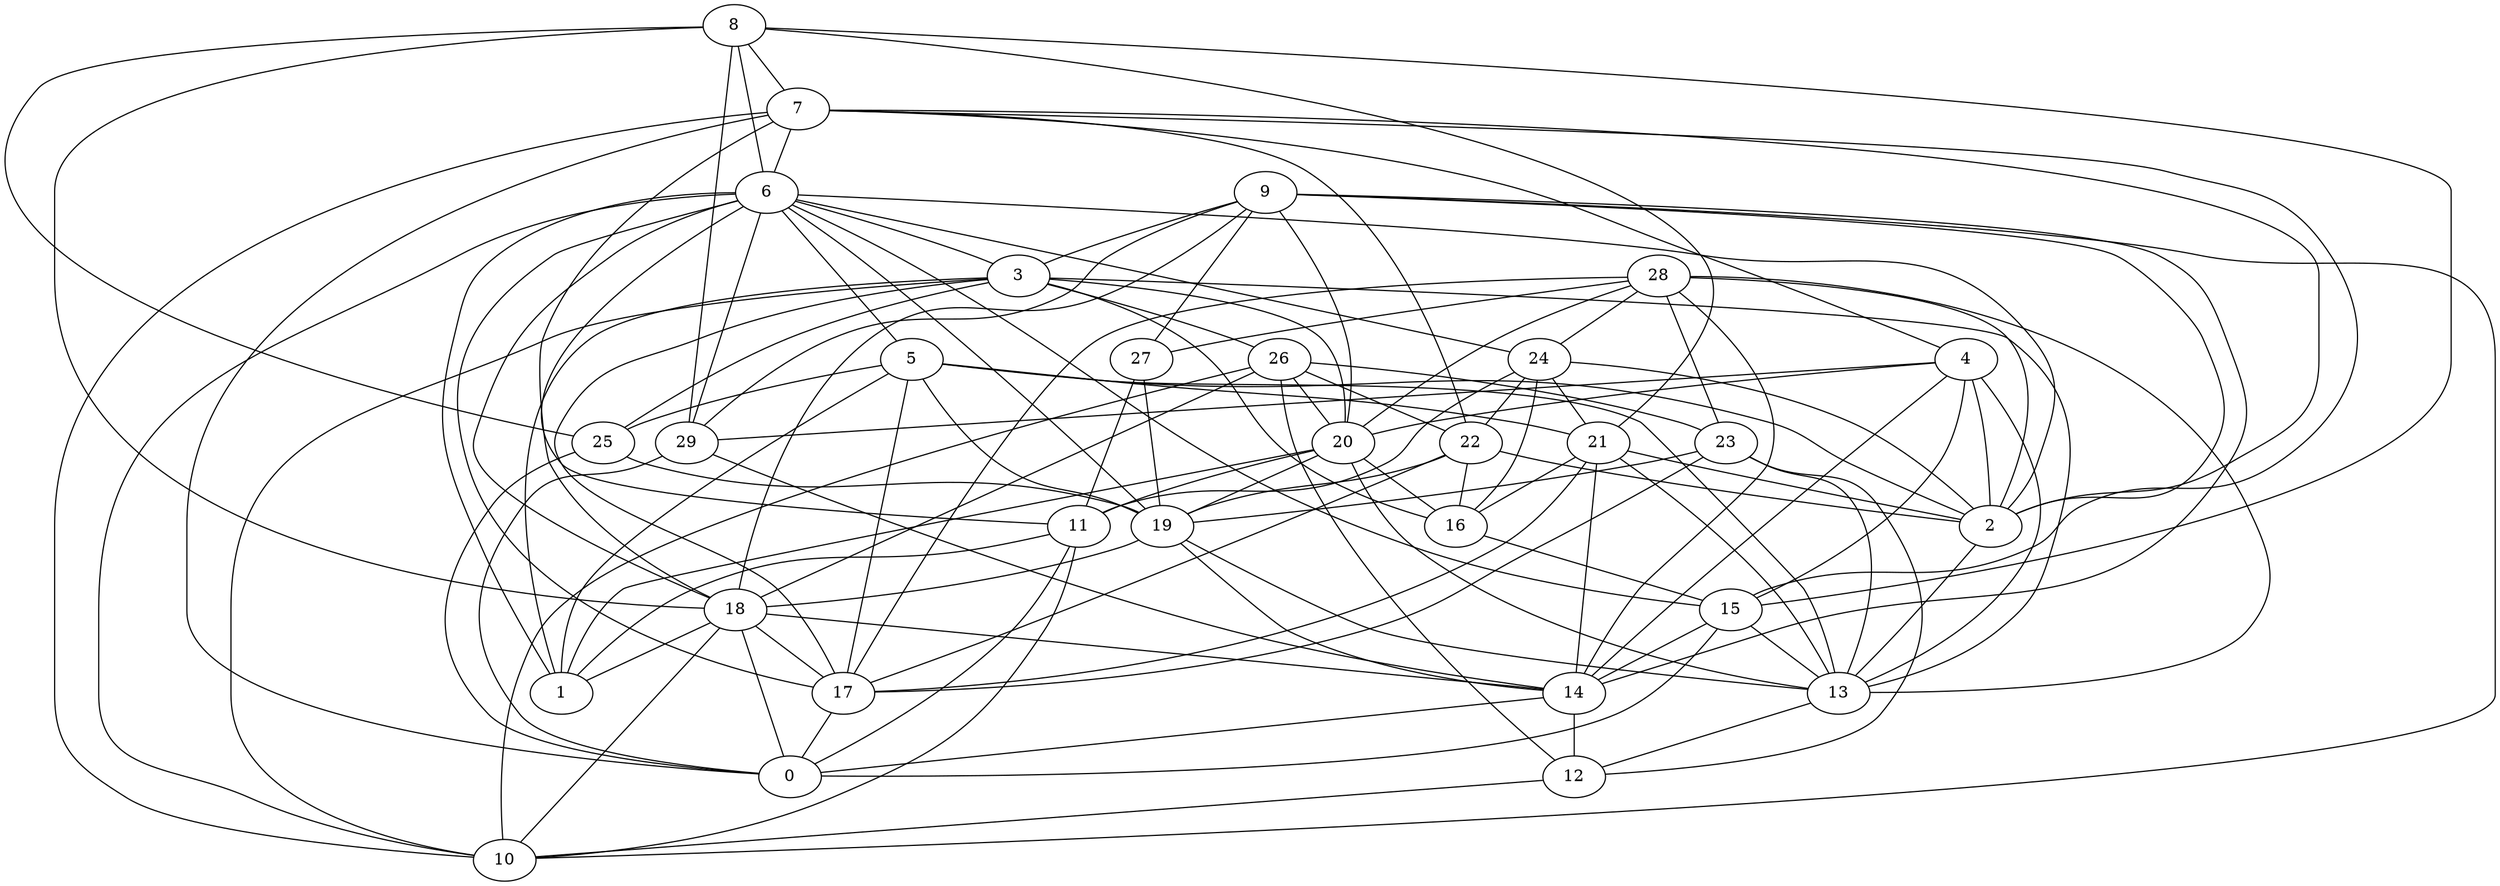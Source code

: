 digraph GG_graph {

subgraph G_graph {
edge [color = black]
"15" -> "14" [dir = none]
"15" -> "13" [dir = none]
"13" -> "12" [dir = none]
"9" -> "20" [dir = none]
"9" -> "18" [dir = none]
"9" -> "27" [dir = none]
"22" -> "16" [dir = none]
"22" -> "17" [dir = none]
"22" -> "2" [dir = none]
"22" -> "19" [dir = none]
"27" -> "19" [dir = none]
"26" -> "12" [dir = none]
"26" -> "18" [dir = none]
"26" -> "20" [dir = none]
"26" -> "22" [dir = none]
"26" -> "23" [dir = none]
"26" -> "10" [dir = none]
"4" -> "29" [dir = none]
"4" -> "20" [dir = none]
"4" -> "14" [dir = none]
"20" -> "13" [dir = none]
"20" -> "1" [dir = none]
"3" -> "1" [dir = none]
"3" -> "26" [dir = none]
"3" -> "13" [dir = none]
"3" -> "20" [dir = none]
"3" -> "16" [dir = none]
"6" -> "29" [dir = none]
"6" -> "10" [dir = none]
"6" -> "18" [dir = none]
"6" -> "3" [dir = none]
"6" -> "17" [dir = none]
"6" -> "11" [dir = none]
"11" -> "10" [dir = none]
"18" -> "0" [dir = none]
"18" -> "17" [dir = none]
"8" -> "6" [dir = none]
"8" -> "18" [dir = none]
"8" -> "25" [dir = none]
"8" -> "29" [dir = none]
"17" -> "0" [dir = none]
"28" -> "14" [dir = none]
"28" -> "23" [dir = none]
"7" -> "6" [dir = none]
"7" -> "15" [dir = none]
"7" -> "10" [dir = none]
"7" -> "0" [dir = none]
"24" -> "2" [dir = none]
"24" -> "16" [dir = none]
"24" -> "21" [dir = none]
"21" -> "14" [dir = none]
"21" -> "13" [dir = none]
"23" -> "13" [dir = none]
"23" -> "19" [dir = none]
"5" -> "1" [dir = none]
"5" -> "17" [dir = none]
"2" -> "13" [dir = none]
"25" -> "19" [dir = none]
"19" -> "13" [dir = none]
"18" -> "1" [dir = none]
"18" -> "14" [dir = none]
"11" -> "0" [dir = none]
"29" -> "0" [dir = none]
"28" -> "27" [dir = none]
"7" -> "2" [dir = none]
"9" -> "2" [dir = none]
"28" -> "2" [dir = none]
"19" -> "14" [dir = none]
"11" -> "1" [dir = none]
"14" -> "12" [dir = none]
"3" -> "17" [dir = none]
"6" -> "5" [dir = none]
"9" -> "10" [dir = none]
"5" -> "13" [dir = none]
"28" -> "20" [dir = none]
"5" -> "25" [dir = none]
"27" -> "11" [dir = none]
"28" -> "13" [dir = none]
"23" -> "12" [dir = none]
"4" -> "15" [dir = none]
"8" -> "21" [dir = none]
"20" -> "19" [dir = none]
"24" -> "11" [dir = none]
"7" -> "4" [dir = none]
"20" -> "16" [dir = none]
"15" -> "0" [dir = none]
"4" -> "13" [dir = none]
"3" -> "25" [dir = none]
"5" -> "21" [dir = none]
"20" -> "11" [dir = none]
"7" -> "22" [dir = none]
"24" -> "22" [dir = none]
"9" -> "14" [dir = none]
"6" -> "19" [dir = none]
"23" -> "17" [dir = none]
"7" -> "18" [dir = none]
"8" -> "15" [dir = none]
"5" -> "19" [dir = none]
"6" -> "24" [dir = none]
"16" -> "15" [dir = none]
"28" -> "24" [dir = none]
"21" -> "16" [dir = none]
"6" -> "2" [dir = none]
"14" -> "0" [dir = none]
"25" -> "0" [dir = none]
"4" -> "2" [dir = none]
"12" -> "10" [dir = none]
"21" -> "17" [dir = none]
"9" -> "3" [dir = none]
"6" -> "15" [dir = none]
"3" -> "10" [dir = none]
"21" -> "2" [dir = none]
"6" -> "1" [dir = none]
"8" -> "7" [dir = none]
"28" -> "17" [dir = none]
"29" -> "14" [dir = none]
"5" -> "2" [dir = none]
"9" -> "29" [dir = none]
"19" -> "18" [dir = none]
"18" -> "10" [dir = none]
}

}
